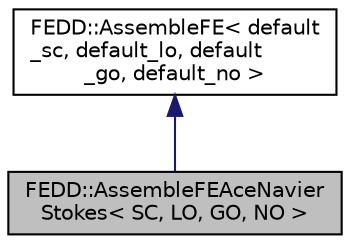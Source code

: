 digraph "FEDD::AssembleFEAceNavierStokes&lt; SC, LO, GO, NO &gt;"
{
 // LATEX_PDF_SIZE
  edge [fontname="Helvetica",fontsize="10",labelfontname="Helvetica",labelfontsize="10"];
  node [fontname="Helvetica",fontsize="10",shape=record];
  Node1 [label="FEDD::AssembleFEAceNavier\lStokes\< SC, LO, GO, NO \>",height=0.2,width=0.4,color="black", fillcolor="grey75", style="filled", fontcolor="black",tooltip=" "];
  Node2 -> Node1 [dir="back",color="midnightblue",fontsize="10",style="solid"];
  Node2 [label="FEDD::AssembleFE\< default\l_sc, default_lo, default\l_go, default_no \>",height=0.2,width=0.4,color="black", fillcolor="white", style="filled",URL="$classFEDD_1_1AssembleFE.html",tooltip=" "];
}
